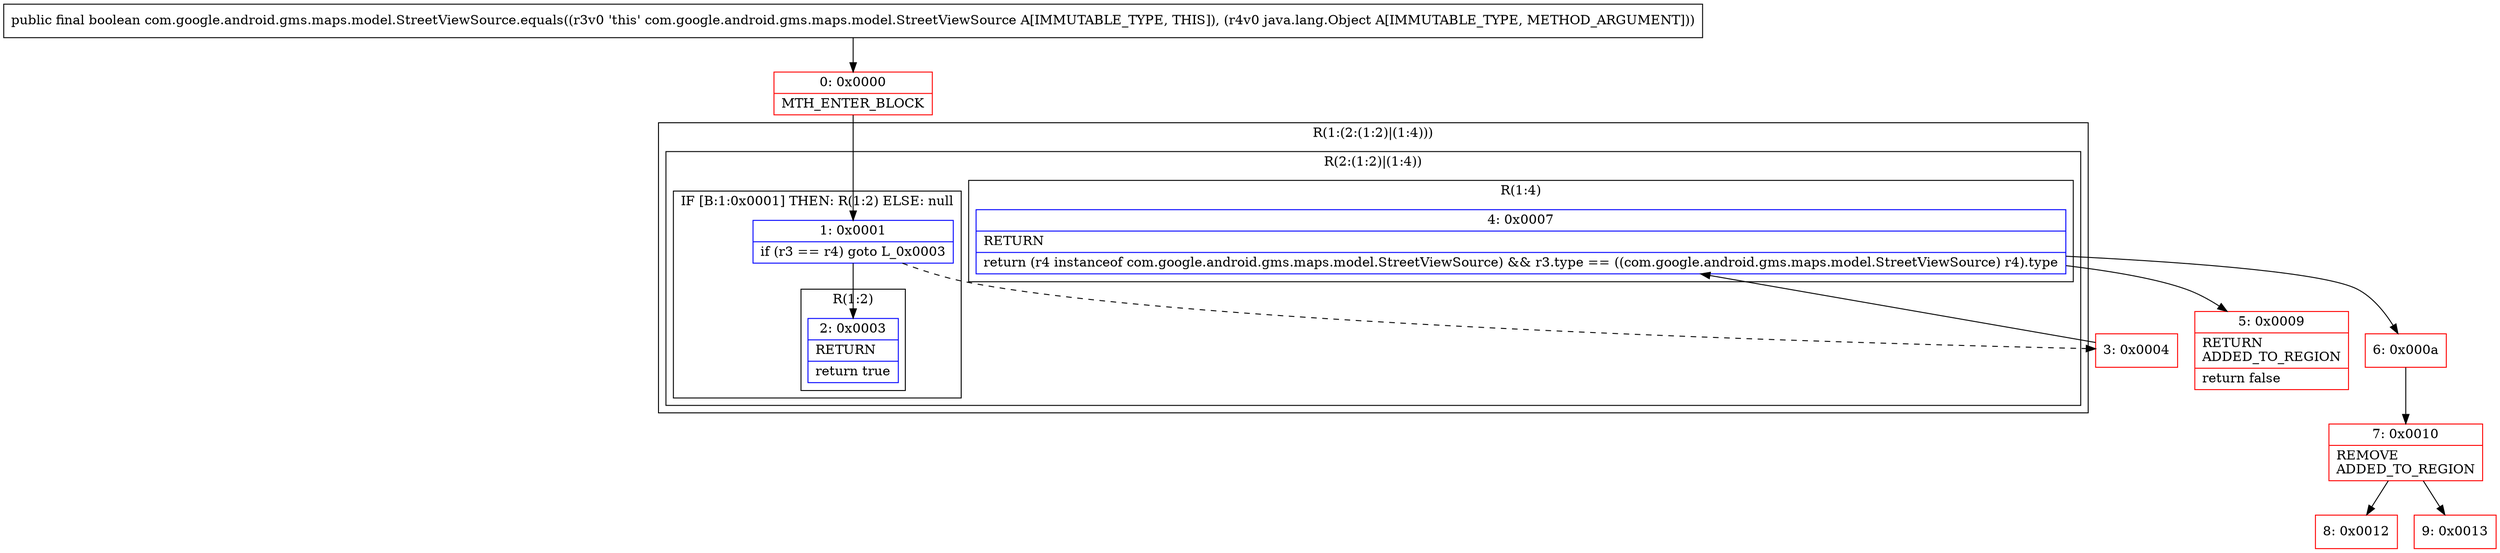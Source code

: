 digraph "CFG forcom.google.android.gms.maps.model.StreetViewSource.equals(Ljava\/lang\/Object;)Z" {
subgraph cluster_Region_1737658137 {
label = "R(1:(2:(1:2)|(1:4)))";
node [shape=record,color=blue];
subgraph cluster_Region_1871215094 {
label = "R(2:(1:2)|(1:4))";
node [shape=record,color=blue];
subgraph cluster_IfRegion_217240031 {
label = "IF [B:1:0x0001] THEN: R(1:2) ELSE: null";
node [shape=record,color=blue];
Node_1 [shape=record,label="{1\:\ 0x0001|if (r3 == r4) goto L_0x0003\l}"];
subgraph cluster_Region_722318 {
label = "R(1:2)";
node [shape=record,color=blue];
Node_2 [shape=record,label="{2\:\ 0x0003|RETURN\l|return true\l}"];
}
}
subgraph cluster_Region_1930602705 {
label = "R(1:4)";
node [shape=record,color=blue];
Node_4 [shape=record,label="{4\:\ 0x0007|RETURN\l|return (r4 instanceof com.google.android.gms.maps.model.StreetViewSource) && r3.type == ((com.google.android.gms.maps.model.StreetViewSource) r4).type\l}"];
}
}
}
Node_0 [shape=record,color=red,label="{0\:\ 0x0000|MTH_ENTER_BLOCK\l}"];
Node_3 [shape=record,color=red,label="{3\:\ 0x0004}"];
Node_5 [shape=record,color=red,label="{5\:\ 0x0009|RETURN\lADDED_TO_REGION\l|return false\l}"];
Node_6 [shape=record,color=red,label="{6\:\ 0x000a}"];
Node_7 [shape=record,color=red,label="{7\:\ 0x0010|REMOVE\lADDED_TO_REGION\l}"];
Node_8 [shape=record,color=red,label="{8\:\ 0x0012}"];
Node_9 [shape=record,color=red,label="{9\:\ 0x0013}"];
MethodNode[shape=record,label="{public final boolean com.google.android.gms.maps.model.StreetViewSource.equals((r3v0 'this' com.google.android.gms.maps.model.StreetViewSource A[IMMUTABLE_TYPE, THIS]), (r4v0 java.lang.Object A[IMMUTABLE_TYPE, METHOD_ARGUMENT])) }"];
MethodNode -> Node_0;
Node_1 -> Node_2;
Node_1 -> Node_3[style=dashed];
Node_4 -> Node_5;
Node_4 -> Node_6;
Node_0 -> Node_1;
Node_3 -> Node_4;
Node_6 -> Node_7;
Node_7 -> Node_8;
Node_7 -> Node_9;
}

